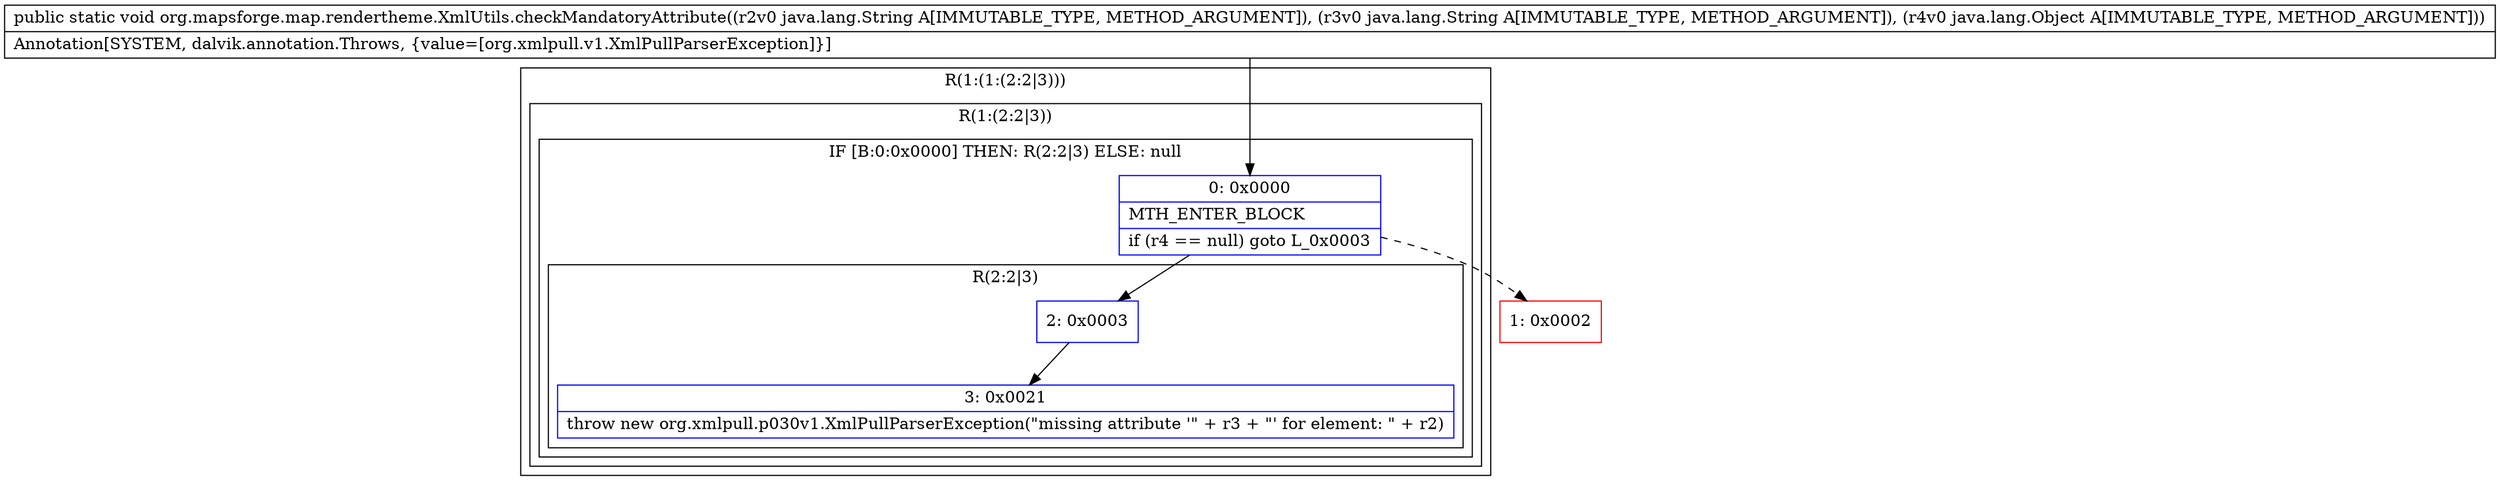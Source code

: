 digraph "CFG fororg.mapsforge.map.rendertheme.XmlUtils.checkMandatoryAttribute(Ljava\/lang\/String;Ljava\/lang\/String;Ljava\/lang\/Object;)V" {
subgraph cluster_Region_992799828 {
label = "R(1:(1:(2:2|3)))";
node [shape=record,color=blue];
subgraph cluster_Region_81813216 {
label = "R(1:(2:2|3))";
node [shape=record,color=blue];
subgraph cluster_IfRegion_1086196084 {
label = "IF [B:0:0x0000] THEN: R(2:2|3) ELSE: null";
node [shape=record,color=blue];
Node_0 [shape=record,label="{0\:\ 0x0000|MTH_ENTER_BLOCK\l|if (r4 == null) goto L_0x0003\l}"];
subgraph cluster_Region_1927960950 {
label = "R(2:2|3)";
node [shape=record,color=blue];
Node_2 [shape=record,label="{2\:\ 0x0003}"];
Node_3 [shape=record,label="{3\:\ 0x0021|throw new org.xmlpull.p030v1.XmlPullParserException(\"missing attribute '\" + r3 + \"' for element: \" + r2)\l}"];
}
}
}
}
Node_1 [shape=record,color=red,label="{1\:\ 0x0002}"];
MethodNode[shape=record,label="{public static void org.mapsforge.map.rendertheme.XmlUtils.checkMandatoryAttribute((r2v0 java.lang.String A[IMMUTABLE_TYPE, METHOD_ARGUMENT]), (r3v0 java.lang.String A[IMMUTABLE_TYPE, METHOD_ARGUMENT]), (r4v0 java.lang.Object A[IMMUTABLE_TYPE, METHOD_ARGUMENT]))  | Annotation[SYSTEM, dalvik.annotation.Throws, \{value=[org.xmlpull.v1.XmlPullParserException]\}]\l}"];
MethodNode -> Node_0;
Node_0 -> Node_1[style=dashed];
Node_0 -> Node_2;
Node_2 -> Node_3;
}

